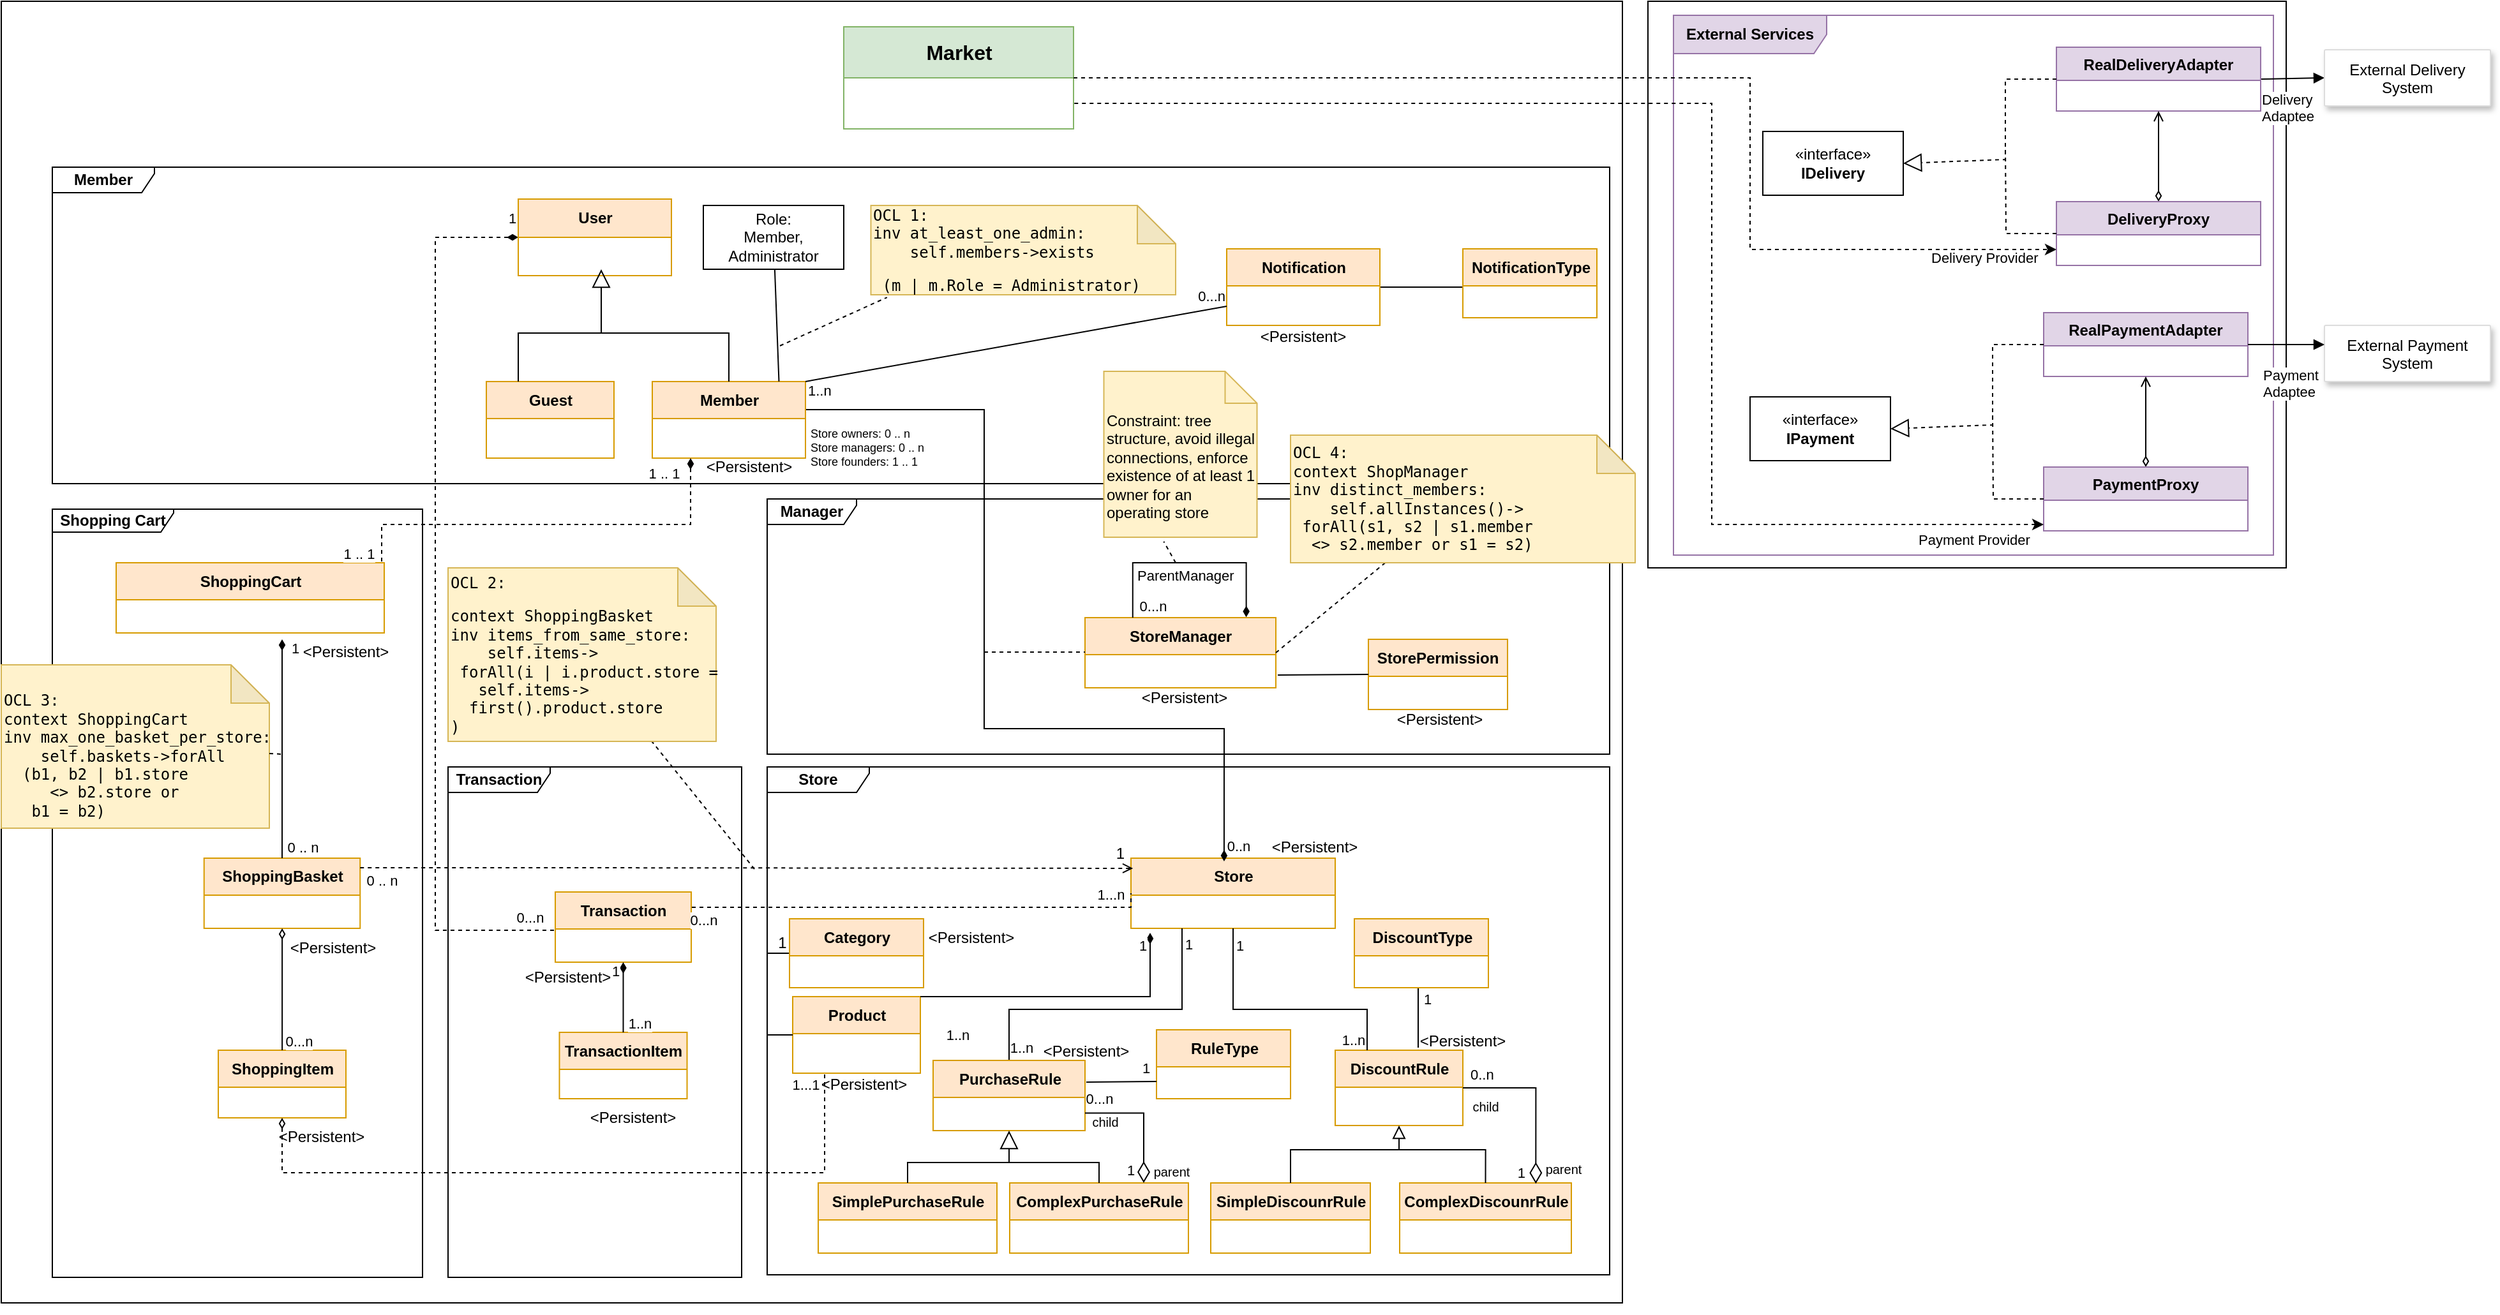 <mxfile version="21.3.4" type="device">
  <diagram id="UdxZ_-akryXsySf2juUY" name="WhiteDiagram">
    <mxGraphModel dx="1345" dy="808" grid="1" gridSize="10" guides="1" tooltips="1" connect="1" arrows="1" fold="1" page="1" pageScale="1" pageWidth="850" pageHeight="1100" math="0" shadow="0">
      <root>
        <mxCell id="0" />
        <mxCell id="1" parent="0" />
        <mxCell id="dIHybOWJR_WHU6xol9Fc-5" value="" style="rounded=0;whiteSpace=wrap;html=1;" parent="1" vertex="1">
          <mxGeometry x="1350" y="50" width="500" height="444" as="geometry" />
        </mxCell>
        <mxCell id="CLvzxZcf5yE5PqEASKck-112" value="" style="rounded=0;whiteSpace=wrap;html=1;" parent="1" vertex="1">
          <mxGeometry x="60" y="50" width="1270" height="1020" as="geometry" />
        </mxCell>
        <mxCell id="CLvzxZcf5yE5PqEASKck-2" value="&lt;b&gt;Store&lt;/b&gt;" style="shape=umlFrame;whiteSpace=wrap;html=1;pointerEvents=0;width=80;height=20;" parent="1" vertex="1">
          <mxGeometry x="660" y="650" width="660" height="398" as="geometry" />
        </mxCell>
        <mxCell id="CLvzxZcf5yE5PqEASKck-4" value="&lt;b&gt;Transaction&lt;/b&gt;" style="shape=umlFrame;whiteSpace=wrap;html=1;pointerEvents=0;width=80;height=20;" parent="1" vertex="1">
          <mxGeometry x="410" y="650" width="230" height="400" as="geometry" />
        </mxCell>
        <mxCell id="CLvzxZcf5yE5PqEASKck-3" value="&lt;b&gt;Shopping Cart&lt;/b&gt;" style="shape=umlFrame;whiteSpace=wrap;html=1;pointerEvents=0;width=95;height=18;" parent="1" vertex="1">
          <mxGeometry x="100" y="448" width="290" height="602" as="geometry" />
        </mxCell>
        <mxCell id="CLvzxZcf5yE5PqEASKck-5" value="Transaction" style="swimlane;fontStyle=1;align=center;verticalAlign=middle;childLayout=stackLayout;horizontal=1;startSize=29;horizontalStack=0;resizeParent=1;resizeParentMax=0;resizeLast=0;collapsible=0;marginBottom=0;html=1;fillColor=#ffe6cc;strokeColor=#d79b00;" parent="1" vertex="1">
          <mxGeometry x="494" y="748" width="106.5" height="55" as="geometry" />
        </mxCell>
        <mxCell id="CLvzxZcf5yE5PqEASKck-6" value="Store" style="swimlane;fontStyle=1;align=center;verticalAlign=middle;childLayout=stackLayout;horizontal=1;startSize=29;horizontalStack=0;resizeParent=1;resizeParentMax=0;resizeLast=0;collapsible=0;marginBottom=0;html=1;fillColor=#ffe6cc;strokeColor=#d79b00;" parent="1" vertex="1">
          <mxGeometry x="945" y="721.5" width="160" height="55" as="geometry" />
        </mxCell>
        <mxCell id="CLvzxZcf5yE5PqEASKck-7" style="edgeStyle=orthogonalEdgeStyle;rounded=0;orthogonalLoop=1;jettySize=auto;html=1;endArrow=none;endFill=0;startArrow=diamondThin;startFill=1;exitX=0.456;exitY=0.045;exitDx=0;exitDy=0;exitPerimeter=0;entryX=1;entryY=0.75;entryDx=0;entryDy=0;" parent="1" source="CLvzxZcf5yE5PqEASKck-6" target="CLvzxZcf5yE5PqEASKck-69" edge="1">
          <mxGeometry relative="1" as="geometry">
            <Array as="points">
              <mxPoint x="1018" y="620" />
              <mxPoint x="830" y="620" />
              <mxPoint x="830" y="370" />
              <mxPoint x="690" y="370" />
            </Array>
            <mxPoint x="810" y="380" as="targetPoint" />
          </mxGeometry>
        </mxCell>
        <mxCell id="CLvzxZcf5yE5PqEASKck-8" value="0..n" style="edgeLabel;html=1;align=center;verticalAlign=middle;resizable=0;points=[];" parent="CLvzxZcf5yE5PqEASKck-7" connectable="0" vertex="1">
          <mxGeometry x="-0.699" relative="1" as="geometry">
            <mxPoint x="13" y="92" as="offset" />
          </mxGeometry>
        </mxCell>
        <mxCell id="CLvzxZcf5yE5PqEASKck-9" value="&lt;div style=&quot;&quot;&gt;Store owners: 0 .. n&lt;/div&gt;Store managers: 0 .. n&lt;br&gt;Store founders: 1 .. 1" style="edgeLabel;html=1;align=left;verticalAlign=middle;resizable=0;points=[];fontSize=9;" parent="CLvzxZcf5yE5PqEASKck-7" vertex="1" connectable="0">
          <mxGeometry x="0.784" relative="1" as="geometry">
            <mxPoint x="-51" y="30" as="offset" />
          </mxGeometry>
        </mxCell>
        <mxCell id="CLvzxZcf5yE5PqEASKck-10" value="Product" style="swimlane;fontStyle=1;align=center;verticalAlign=middle;childLayout=stackLayout;horizontal=1;startSize=29;horizontalStack=0;resizeParent=1;resizeParentMax=0;resizeLast=0;collapsible=0;marginBottom=0;html=1;fillColor=#ffe6cc;strokeColor=#d79b00;" parent="1" vertex="1">
          <mxGeometry x="680" y="830" width="100" height="60" as="geometry" />
        </mxCell>
        <mxCell id="CLvzxZcf5yE5PqEASKck-13" value="DiscountRule" style="swimlane;fontStyle=1;align=center;verticalAlign=middle;childLayout=stackLayout;horizontal=1;startSize=29;horizontalStack=0;resizeParent=1;resizeParentMax=0;resizeLast=0;collapsible=0;marginBottom=0;html=1;fillColor=#ffe6cc;strokeColor=#d79b00;" parent="1" vertex="1">
          <mxGeometry x="1105.0" y="872" width="100" height="59" as="geometry" />
        </mxCell>
        <mxCell id="CLvzxZcf5yE5PqEASKck-14" style="edgeStyle=orthogonalEdgeStyle;rounded=0;orthogonalLoop=1;jettySize=auto;html=1;endArrow=none;endFill=0;startArrow=none;startFill=0;entryX=0.25;entryY=0;entryDx=0;entryDy=0;exitX=0.5;exitY=1;exitDx=0;exitDy=0;" parent="1" source="CLvzxZcf5yE5PqEASKck-6" target="CLvzxZcf5yE5PqEASKck-13" edge="1">
          <mxGeometry relative="1" as="geometry">
            <Array as="points">
              <mxPoint x="1025" y="840" />
              <mxPoint x="1130" y="840" />
            </Array>
            <mxPoint x="1036" y="803" as="sourcePoint" />
            <mxPoint x="1130" y="860" as="targetPoint" />
          </mxGeometry>
        </mxCell>
        <mxCell id="CLvzxZcf5yE5PqEASKck-16" value="&lt;b&gt;Member&lt;/b&gt;" style="shape=umlFrame;whiteSpace=wrap;html=1;pointerEvents=0;width=80;height=20;" parent="1" vertex="1">
          <mxGeometry x="100" y="180" width="1220" height="248" as="geometry" />
        </mxCell>
        <mxCell id="CLvzxZcf5yE5PqEASKck-17" value="" style="edgeStyle=orthogonalEdgeStyle;rounded=0;orthogonalLoop=1;jettySize=auto;html=1;endArrow=none;endFill=0;startArrow=diamondThin;startFill=1;dashed=1;exitX=0;exitY=0.5;exitDx=0;exitDy=0;" parent="1" source="WTCKcHd4t-KQesIwXJe5-13" target="CLvzxZcf5yE5PqEASKck-5" edge="1">
          <mxGeometry relative="1" as="geometry">
            <Array as="points">
              <mxPoint x="400" y="235" />
              <mxPoint x="400" y="778" />
            </Array>
            <mxPoint x="680" y="400" as="sourcePoint" />
            <mxPoint x="210" y="1033" as="targetPoint" />
          </mxGeometry>
        </mxCell>
        <mxCell id="CLvzxZcf5yE5PqEASKck-18" value="0...n" style="edgeLabel;html=1;align=center;verticalAlign=middle;resizable=0;points=[];" parent="CLvzxZcf5yE5PqEASKck-17" connectable="0" vertex="1">
          <mxGeometry x="0.926" relative="1" as="geometry">
            <mxPoint x="6" y="-10" as="offset" />
          </mxGeometry>
        </mxCell>
        <mxCell id="WTCKcHd4t-KQesIwXJe5-39" value="0...n" style="edgeLabel;html=1;align=center;verticalAlign=middle;resizable=0;points=[];" parent="CLvzxZcf5yE5PqEASKck-17" connectable="0" vertex="1">
          <mxGeometry x="0.926" relative="1" as="geometry">
            <mxPoint x="142" y="-8" as="offset" />
          </mxGeometry>
        </mxCell>
        <mxCell id="WTCKcHd4t-KQesIwXJe5-40" value="1..n" style="edgeLabel;html=1;align=center;verticalAlign=middle;resizable=0;points=[];" parent="CLvzxZcf5yE5PqEASKck-17" connectable="0" vertex="1">
          <mxGeometry x="0.926" relative="1" as="geometry">
            <mxPoint x="391" y="92" as="offset" />
          </mxGeometry>
        </mxCell>
        <mxCell id="Jd6QyhjHkUZVPCvQihyt-2" value="1...n" style="edgeLabel;html=1;align=center;verticalAlign=middle;resizable=0;points=[];" parent="CLvzxZcf5yE5PqEASKck-17" connectable="0" vertex="1">
          <mxGeometry x="0.926" relative="1" as="geometry">
            <mxPoint x="461" y="-28" as="offset" />
          </mxGeometry>
        </mxCell>
        <mxCell id="Jd6QyhjHkUZVPCvQihyt-9" value="1..n" style="edgeLabel;html=1;align=center;verticalAlign=middle;resizable=0;points=[];" parent="CLvzxZcf5yE5PqEASKck-17" connectable="0" vertex="1">
          <mxGeometry x="0.926" relative="1" as="geometry">
            <mxPoint x="651" y="86" as="offset" />
          </mxGeometry>
        </mxCell>
        <mxCell id="CLvzxZcf5yE5PqEASKck-19" value="ShoppingBasket" style="swimlane;fontStyle=1;align=center;verticalAlign=middle;childLayout=stackLayout;horizontal=1;startSize=29;horizontalStack=0;resizeParent=1;resizeParentMax=0;resizeLast=0;collapsible=0;marginBottom=0;html=1;fillColor=#ffe6cc;strokeColor=#d79b00;" parent="1" vertex="1">
          <mxGeometry x="218.87" y="721.5" width="122.25" height="55" as="geometry" />
        </mxCell>
        <mxCell id="CLvzxZcf5yE5PqEASKck-20" style="edgeStyle=orthogonalEdgeStyle;rounded=0;orthogonalLoop=1;jettySize=auto;html=1;startArrow=diamondThin;startFill=1;endArrow=none;endFill=0;entryX=0.5;entryY=0;entryDx=0;entryDy=0;" parent="1" target="CLvzxZcf5yE5PqEASKck-19" edge="1">
          <mxGeometry relative="1" as="geometry">
            <Array as="points">
              <mxPoint x="280" y="696" />
            </Array>
            <mxPoint x="280" y="550" as="sourcePoint" />
          </mxGeometry>
        </mxCell>
        <mxCell id="CLvzxZcf5yE5PqEASKck-21" value="0 .. n" style="edgeLabel;html=1;align=center;verticalAlign=middle;resizable=0;points=[];" parent="CLvzxZcf5yE5PqEASKck-20" vertex="1" connectable="0">
          <mxGeometry x="0.933" y="1" relative="1" as="geometry">
            <mxPoint x="15" y="-3" as="offset" />
          </mxGeometry>
        </mxCell>
        <mxCell id="CLvzxZcf5yE5PqEASKck-101" value="1" style="edgeLabel;html=1;align=center;verticalAlign=middle;resizable=0;points=[];" parent="CLvzxZcf5yE5PqEASKck-20" vertex="1" connectable="0">
          <mxGeometry x="-0.814" y="-2" relative="1" as="geometry">
            <mxPoint x="12" y="-9" as="offset" />
          </mxGeometry>
        </mxCell>
        <mxCell id="Jd6QyhjHkUZVPCvQihyt-20" value="1" style="edgeLabel;html=1;align=center;verticalAlign=middle;resizable=0;points=[];" parent="CLvzxZcf5yE5PqEASKck-20" vertex="1" connectable="0">
          <mxGeometry x="-0.814" y="-2" relative="1" as="geometry">
            <mxPoint x="182" y="-346" as="offset" />
          </mxGeometry>
        </mxCell>
        <mxCell id="CLvzxZcf5yE5PqEASKck-22" value="ShoppingItem" style="swimlane;fontStyle=1;align=center;verticalAlign=middle;childLayout=stackLayout;horizontal=1;startSize=29;horizontalStack=0;resizeParent=1;resizeParentMax=0;resizeLast=0;collapsible=0;marginBottom=0;html=1;fillColor=#ffe6cc;strokeColor=#d79b00;" parent="1" vertex="1">
          <mxGeometry x="230" y="872" width="100" height="53" as="geometry" />
        </mxCell>
        <mxCell id="CLvzxZcf5yE5PqEASKck-23" style="edgeStyle=orthogonalEdgeStyle;rounded=0;orthogonalLoop=1;jettySize=auto;html=1;endArrow=none;endFill=0;startArrow=diamondThin;startFill=0;dashed=1;exitX=0.5;exitY=1;exitDx=0;exitDy=0;entryX=0.25;entryY=1;entryDx=0;entryDy=0;" parent="1" source="CLvzxZcf5yE5PqEASKck-22" target="CLvzxZcf5yE5PqEASKck-10" edge="1">
          <mxGeometry relative="1" as="geometry">
            <mxPoint x="280" y="898" as="sourcePoint" />
            <Array as="points">
              <mxPoint x="280" y="968" />
              <mxPoint x="705" y="968" />
            </Array>
          </mxGeometry>
        </mxCell>
        <mxCell id="CLvzxZcf5yE5PqEASKck-24" value="1...1" style="edgeLabel;html=1;align=center;verticalAlign=middle;resizable=0;points=[];" parent="CLvzxZcf5yE5PqEASKck-23" vertex="1" connectable="0">
          <mxGeometry x="-0.946" y="-1" relative="1" as="geometry">
            <mxPoint x="411" y="-41" as="offset" />
          </mxGeometry>
        </mxCell>
        <mxCell id="CLvzxZcf5yE5PqEASKck-25" style="edgeStyle=orthogonalEdgeStyle;rounded=0;orthogonalLoop=1;jettySize=auto;html=1;endArrow=none;endFill=0;startArrow=diamondThin;startFill=0;" parent="1" source="CLvzxZcf5yE5PqEASKck-19" target="CLvzxZcf5yE5PqEASKck-22" edge="1">
          <mxGeometry relative="1" as="geometry">
            <Array as="points">
              <mxPoint x="280" y="858" />
              <mxPoint x="280" y="858" />
            </Array>
            <mxPoint x="700.034" y="845" as="targetPoint" />
          </mxGeometry>
        </mxCell>
        <mxCell id="CLvzxZcf5yE5PqEASKck-26" value="0...n" style="edgeLabel;html=1;align=center;verticalAlign=middle;resizable=0;points=[];" parent="CLvzxZcf5yE5PqEASKck-25" connectable="0" vertex="1">
          <mxGeometry x="0.673" y="-1" relative="1" as="geometry">
            <mxPoint x="14" y="8" as="offset" />
          </mxGeometry>
        </mxCell>
        <mxCell id="CLvzxZcf5yE5PqEASKck-27" value="TransactionItem" style="swimlane;fontStyle=1;align=center;verticalAlign=middle;childLayout=stackLayout;horizontal=1;startSize=29;horizontalStack=0;resizeParent=1;resizeParentMax=0;resizeLast=0;collapsible=0;marginBottom=0;html=1;fillColor=#ffe6cc;strokeColor=#d79b00;" parent="1" vertex="1">
          <mxGeometry x="497.25" y="858" width="100" height="52" as="geometry" />
        </mxCell>
        <mxCell id="CLvzxZcf5yE5PqEASKck-28" style="edgeStyle=orthogonalEdgeStyle;rounded=0;orthogonalLoop=1;jettySize=auto;html=1;startArrow=diamondThin;startFill=1;endArrow=none;endFill=0;exitX=0.5;exitY=1;exitDx=0;exitDy=0;" parent="1" source="CLvzxZcf5yE5PqEASKck-5" target="CLvzxZcf5yE5PqEASKck-27" edge="1">
          <mxGeometry relative="1" as="geometry">
            <mxPoint x="690.0" y="803" as="sourcePoint" />
          </mxGeometry>
        </mxCell>
        <mxCell id="CLvzxZcf5yE5PqEASKck-29" value="1..n" style="edgeLabel;html=1;align=center;verticalAlign=middle;resizable=0;points=[];" parent="CLvzxZcf5yE5PqEASKck-28" connectable="0" vertex="1">
          <mxGeometry x="0.684" y="1" relative="1" as="geometry">
            <mxPoint x="11" y="1" as="offset" />
          </mxGeometry>
        </mxCell>
        <mxCell id="dIHybOWJR_WHU6xol9Fc-9" value="1" style="edgeLabel;html=1;align=center;verticalAlign=middle;resizable=0;points=[];" parent="CLvzxZcf5yE5PqEASKck-28" vertex="1" connectable="0">
          <mxGeometry x="-0.83" relative="1" as="geometry">
            <mxPoint x="-7" y="2" as="offset" />
          </mxGeometry>
        </mxCell>
        <mxCell id="CLvzxZcf5yE5PqEASKck-30" value="&lt;b&gt;External Services&lt;/b&gt;" style="shape=umlFrame;whiteSpace=wrap;html=1;width=120;height=30;fillColor=#E1D5E7;strokeColor=#9673a6;fillStyle=solid;labelBackgroundColor=none;" parent="1" vertex="1">
          <mxGeometry x="1370" y="61" width="470" height="423" as="geometry" />
        </mxCell>
        <mxCell id="CLvzxZcf5yE5PqEASKck-46" style="rounded=0;orthogonalLoop=1;jettySize=auto;html=1;endArrow=none;endFill=0;" parent="1" edge="1">
          <mxGeometry relative="1" as="geometry">
            <mxPoint x="1170" y="823" as="sourcePoint" />
            <mxPoint x="1170" y="870" as="targetPoint" />
          </mxGeometry>
        </mxCell>
        <mxCell id="CLvzxZcf5yE5PqEASKck-47" value="1" style="edgeLabel;html=1;align=center;verticalAlign=middle;resizable=0;points=[];" parent="CLvzxZcf5yE5PqEASKck-46" vertex="1" connectable="0">
          <mxGeometry x="-0.81" relative="1" as="geometry">
            <mxPoint x="7" y="4" as="offset" />
          </mxGeometry>
        </mxCell>
        <mxCell id="CLvzxZcf5yE5PqEASKck-103" value="1" style="edgeLabel;html=1;align=center;verticalAlign=middle;resizable=0;points=[];" parent="CLvzxZcf5yE5PqEASKck-46" vertex="1" connectable="0">
          <mxGeometry x="0.73" y="1" relative="1" as="geometry">
            <mxPoint x="-141" y="-74" as="offset" />
          </mxGeometry>
        </mxCell>
        <mxCell id="CLvzxZcf5yE5PqEASKck-48" style="edgeStyle=orthogonalEdgeStyle;rounded=0;orthogonalLoop=1;jettySize=auto;html=1;endArrow=none;endFill=0;entryX=0.25;entryY=1;entryDx=0;entryDy=0;" parent="1" source="CLvzxZcf5yE5PqEASKck-79" target="CLvzxZcf5yE5PqEASKck-6" edge="1">
          <mxGeometry relative="1" as="geometry">
            <Array as="points">
              <mxPoint x="850" y="840" />
              <mxPoint x="985" y="840" />
            </Array>
            <mxPoint x="1090" y="773" as="targetPoint" />
          </mxGeometry>
        </mxCell>
        <mxCell id="CLvzxZcf5yE5PqEASKck-49" value="1.. n" style="edgeLabel;html=1;align=center;verticalAlign=middle;resizable=0;points=[];" parent="CLvzxZcf5yE5PqEASKck-48" vertex="1" connectable="0">
          <mxGeometry x="-0.639" y="-1" relative="1" as="geometry">
            <mxPoint x="-19" y="51" as="offset" />
          </mxGeometry>
        </mxCell>
        <mxCell id="CLvzxZcf5yE5PqEASKck-102" value="1" style="edgeLabel;html=1;align=center;verticalAlign=middle;resizable=0;points=[];" parent="CLvzxZcf5yE5PqEASKck-48" vertex="1" connectable="0">
          <mxGeometry x="0.829" y="1" relative="1" as="geometry">
            <mxPoint x="6" y="-8" as="offset" />
          </mxGeometry>
        </mxCell>
        <mxCell id="CLvzxZcf5yE5PqEASKck-51" value="&lt;br&gt;&lt;pre&gt;&lt;code class=&quot;!whitespace-pre hljs language-rust&quot;&gt;OCL 3:&lt;br&gt;context ShoppingCart&lt;br&gt;inv max_one_basket_per_store:&lt;br&gt;    &lt;span class=&quot;hljs-keyword&quot;&gt;self&lt;/span&gt;.baskets&lt;span class=&quot;hljs-punctuation&quot;&gt;-&amp;gt;&lt;/span&gt;&lt;span class=&quot;hljs-title function_ invoke__&quot;&gt;forAll&lt;br&gt;&lt;/span&gt;&lt;span style=&quot;white-space: pre;&quot;&gt; &lt;span style=&quot;white-space: pre;&quot;&gt; &lt;/span&gt;&lt;/span&gt;(b1, b2 | b1.store &lt;br/&gt;&lt;span style=&quot;white-space: pre;&quot;&gt; &lt;/span&gt;    &amp;lt;&amp;gt; b2.store or&lt;br&gt; &lt;span style=&quot;white-space: pre;&quot;&gt; &lt;/span&gt;&lt;span style=&quot;white-space: pre;&quot;&gt; &lt;/span&gt;b1 = b2)&lt;/code&gt;&lt;/pre&gt;" style="shape=note;whiteSpace=wrap;html=1;backgroundOutline=1;darkOpacity=0.05;align=left;fillColor=#fff2cc;strokeColor=#d6b656;" parent="1" vertex="1">
          <mxGeometry x="60" y="570" width="210" height="128" as="geometry" />
        </mxCell>
        <mxCell id="CLvzxZcf5yE5PqEASKck-52" value="StorePermission" style="swimlane;fontStyle=1;align=center;verticalAlign=middle;childLayout=stackLayout;horizontal=1;startSize=29;horizontalStack=0;resizeParent=1;resizeParentMax=0;resizeLast=0;collapsible=0;marginBottom=0;html=1;whiteSpace=wrap;fillColor=#ffe6cc;strokeColor=#d79b00;" parent="1" vertex="1">
          <mxGeometry x="1131" y="550" width="109" height="55" as="geometry" />
        </mxCell>
        <mxCell id="CLvzxZcf5yE5PqEASKck-53" value="&lt;b&gt;Manager&lt;/b&gt;" style="shape=umlFrame;whiteSpace=wrap;html=1;pointerEvents=0;width=70;height=20;" parent="1" vertex="1">
          <mxGeometry x="660" y="440" width="660" height="200" as="geometry" />
        </mxCell>
        <mxCell id="CLvzxZcf5yE5PqEASKck-54" value="StoreManager" style="swimlane;fontStyle=1;align=center;verticalAlign=middle;childLayout=stackLayout;horizontal=1;startSize=29;horizontalStack=0;resizeParent=1;resizeParentMax=0;resizeLast=0;collapsible=0;marginBottom=0;html=1;whiteSpace=wrap;fillColor=#ffe6cc;strokeColor=#d79b00;" parent="1" vertex="1">
          <mxGeometry x="909" y="533" width="149.5" height="55" as="geometry" />
        </mxCell>
        <mxCell id="CLvzxZcf5yE5PqEASKck-55" style="edgeStyle=orthogonalEdgeStyle;rounded=0;orthogonalLoop=1;jettySize=auto;html=1;endArrow=diamondThin;endFill=1;exitX=0.25;exitY=0;exitDx=0;exitDy=0;entryX=0.845;entryY=-0.006;entryDx=0;entryDy=0;entryPerimeter=0;" parent="1" source="CLvzxZcf5yE5PqEASKck-54" target="CLvzxZcf5yE5PqEASKck-54" edge="1">
          <mxGeometry relative="1" as="geometry">
            <Array as="points">
              <mxPoint x="946" y="490" />
              <mxPoint x="1035" y="490" />
            </Array>
            <mxPoint x="1030" y="540" as="targetPoint" />
          </mxGeometry>
        </mxCell>
        <mxCell id="CLvzxZcf5yE5PqEASKck-56" value="0...n" style="edgeLabel;html=1;align=center;verticalAlign=middle;resizable=0;points=[];" parent="CLvzxZcf5yE5PqEASKck-55" vertex="1" connectable="0">
          <mxGeometry x="-0.039" y="-2" relative="1" as="geometry">
            <mxPoint x="-26" y="32" as="offset" />
          </mxGeometry>
        </mxCell>
        <mxCell id="CLvzxZcf5yE5PqEASKck-57" value="ParentManager" style="edgeLabel;html=1;align=left;verticalAlign=middle;resizable=0;points=[];" parent="CLvzxZcf5yE5PqEASKck-55" vertex="1" connectable="0">
          <mxGeometry x="-0.723" relative="1" as="geometry">
            <mxPoint x="2" y="-9" as="offset" />
          </mxGeometry>
        </mxCell>
        <mxCell id="WTCKcHd4t-KQesIwXJe5-6" value="Delivery Provider" style="edgeLabel;html=1;align=left;verticalAlign=middle;resizable=0;points=[];" parent="CLvzxZcf5yE5PqEASKck-55" vertex="1" connectable="0">
          <mxGeometry x="-0.723" relative="1" as="geometry">
            <mxPoint x="624" y="-258" as="offset" />
          </mxGeometry>
        </mxCell>
        <mxCell id="CLvzxZcf5yE5PqEASKck-62" value="Constraint: tree structure, avoid illegal connections, enforce existence of at least 1 owner for an operating store" style="shape=note2;boundedLbl=1;whiteSpace=wrap;html=1;size=25;verticalAlign=top;align=left;fillColor=#fff2cc;strokeColor=#d6b656;" parent="1" vertex="1">
          <mxGeometry x="923.75" y="340" width="120" height="130" as="geometry" />
        </mxCell>
        <mxCell id="CLvzxZcf5yE5PqEASKck-63" style="edgeStyle=orthogonalEdgeStyle;rounded=0;orthogonalLoop=1;jettySize=auto;html=1;endArrow=none;endFill=0;dashed=1;" parent="1" target="CLvzxZcf5yE5PqEASKck-54" edge="1">
          <mxGeometry relative="1" as="geometry">
            <mxPoint x="1065" y="568" as="targetPoint" />
            <Array as="points">
              <mxPoint x="880" y="560" />
              <mxPoint x="880" y="560" />
            </Array>
            <mxPoint x="830" y="560" as="sourcePoint" />
          </mxGeometry>
        </mxCell>
        <mxCell id="CLvzxZcf5yE5PqEASKck-69" value="Member" style="swimlane;fontStyle=1;align=center;verticalAlign=middle;childLayout=stackLayout;horizontal=1;startSize=29;horizontalStack=0;resizeParent=1;resizeParentMax=0;resizeLast=0;collapsible=0;marginBottom=0;html=1;fillColor=#ffe6cc;strokeColor=#d79b00;" parent="1" vertex="1">
          <mxGeometry x="570" y="348" width="120" height="60" as="geometry" />
        </mxCell>
        <mxCell id="CLvzxZcf5yE5PqEASKck-73" style="rounded=0;orthogonalLoop=1;jettySize=auto;html=1;endArrow=none;endFill=0;entryX=0.827;entryY=-0.001;entryDx=0;entryDy=0;entryPerimeter=0;" parent="1" source="CLvzxZcf5yE5PqEASKck-74" target="CLvzxZcf5yE5PqEASKck-69" edge="1">
          <mxGeometry relative="1" as="geometry">
            <mxPoint x="670" y="340" as="targetPoint" />
          </mxGeometry>
        </mxCell>
        <mxCell id="CLvzxZcf5yE5PqEASKck-74" value="Role: &lt;br&gt;Member, Administrator" style="html=1;whiteSpace=wrap;" parent="1" vertex="1">
          <mxGeometry x="610" y="210" width="110" height="50" as="geometry" />
        </mxCell>
        <mxCell id="CLvzxZcf5yE5PqEASKck-75" value="&lt;pre&gt;&lt;code class=&quot;!whitespace-pre hljs language-rust&quot;&gt;OCL 1:&lt;br&gt;inv at_least_one_admin:&lt;br&gt;    self.members&lt;span class=&quot;hljs-punctuation&quot;&gt;-&amp;gt;&lt;/span&gt;&lt;span class=&quot;hljs-title function_ invoke__&quot;&gt;exists&lt;/span&gt;&lt;/code&gt;&lt;/pre&gt;&lt;pre&gt;&lt;code class=&quot;!whitespace-pre hljs language-rust&quot;&gt;&lt;span style=&quot;white-space: pre;&quot;&gt; &lt;/span&gt;(m | m.Role = Administrator)&lt;/code&gt;&lt;/pre&gt;" style="shape=note;whiteSpace=wrap;html=1;backgroundOutline=1;darkOpacity=0.05;align=left;fillColor=#fff2cc;strokeColor=#d6b656;" parent="1" vertex="1">
          <mxGeometry x="741.25" y="210" width="238.75" height="70" as="geometry" />
        </mxCell>
        <mxCell id="CLvzxZcf5yE5PqEASKck-76" value="ShoppingCart" style="swimlane;fontStyle=1;align=center;verticalAlign=middle;childLayout=stackLayout;horizontal=1;startSize=29;horizontalStack=0;resizeParent=1;resizeParentMax=0;resizeLast=0;collapsible=0;marginBottom=0;html=1;fillColor=#ffe6cc;strokeColor=#d79b00;" parent="1" vertex="1">
          <mxGeometry x="150" y="490" width="210" height="55" as="geometry" />
        </mxCell>
        <mxCell id="CLvzxZcf5yE5PqEASKck-77" style="edgeStyle=orthogonalEdgeStyle;rounded=0;orthogonalLoop=1;jettySize=auto;html=1;endArrow=none;endFill=0;startArrow=diamondThin;startFill=1;dashed=1;exitX=0.25;exitY=1;exitDx=0;exitDy=0;" parent="1" source="CLvzxZcf5yE5PqEASKck-69" target="CLvzxZcf5yE5PqEASKck-76" edge="1">
          <mxGeometry relative="1" as="geometry">
            <Array as="points">
              <mxPoint x="600" y="460" />
              <mxPoint x="358" y="460" />
            </Array>
            <mxPoint x="275" y="528" as="targetPoint" />
          </mxGeometry>
        </mxCell>
        <mxCell id="CLvzxZcf5yE5PqEASKck-78" value="1 .. 1" style="edgeLabel;html=1;align=center;verticalAlign=middle;resizable=0;points=[];" parent="CLvzxZcf5yE5PqEASKck-77" vertex="1" connectable="0">
          <mxGeometry x="0.953" y="1" relative="1" as="geometry">
            <mxPoint x="-19" as="offset" />
          </mxGeometry>
        </mxCell>
        <mxCell id="dIHybOWJR_WHU6xol9Fc-22" value="1 .. 1" style="edgeLabel;html=1;align=center;verticalAlign=middle;resizable=0;points=[];" parent="CLvzxZcf5yE5PqEASKck-77" vertex="1" connectable="0">
          <mxGeometry x="-0.885" relative="1" as="geometry">
            <mxPoint x="-21" y="-7" as="offset" />
          </mxGeometry>
        </mxCell>
        <mxCell id="CLvzxZcf5yE5PqEASKck-79" value="PurchaseRule" style="swimlane;fontStyle=1;align=center;verticalAlign=middle;childLayout=stackLayout;horizontal=1;startSize=29;horizontalStack=0;resizeParent=1;resizeParentMax=0;resizeLast=0;collapsible=0;marginBottom=0;html=1;fillColor=#ffe6cc;strokeColor=#d79b00;" parent="1" vertex="1">
          <mxGeometry x="790" y="880" width="119" height="55" as="geometry" />
        </mxCell>
        <mxCell id="CLvzxZcf5yE5PqEASKck-80" value="DiscountType" style="swimlane;fontStyle=1;align=center;verticalAlign=middle;childLayout=stackLayout;horizontal=1;startSize=29;horizontalStack=0;resizeParent=1;resizeParentMax=0;resizeLast=0;collapsible=0;marginBottom=0;html=1;fillColor=#ffe6cc;strokeColor=#d79b00;" parent="1" vertex="1">
          <mxGeometry x="1120" y="769" width="105" height="54" as="geometry" />
        </mxCell>
        <mxCell id="CLvzxZcf5yE5PqEASKck-108" value="Market" style="swimlane;fontStyle=1;align=center;verticalAlign=middle;childLayout=stackLayout;horizontal=1;startSize=40;horizontalStack=0;resizeParent=1;resizeParentMax=0;resizeLast=0;collapsible=0;marginBottom=0;html=1;fillColor=#d5e8d4;strokeColor=#82b366;fontSize=16;" parent="1" vertex="1">
          <mxGeometry x="720" y="70" width="180" height="80" as="geometry" />
        </mxCell>
        <mxCell id="Ha9zelG3oU2tV3AhwNEj-2" value="" style="endArrow=open;html=1;rounded=0;dashed=1;entryX=0.01;entryY=0.145;entryDx=0;entryDy=0;edgeStyle=orthogonalEdgeStyle;endFill=0;entryPerimeter=0;" parent="1" source="CLvzxZcf5yE5PqEASKck-19" target="CLvzxZcf5yE5PqEASKck-6" edge="1">
          <mxGeometry relative="1" as="geometry">
            <mxPoint x="350" y="729" as="sourcePoint" />
            <mxPoint x="700" y="730" as="targetPoint" />
            <Array as="points">
              <mxPoint x="500" y="729" />
              <mxPoint x="500" y="729" />
            </Array>
          </mxGeometry>
        </mxCell>
        <mxCell id="Ha9zelG3oU2tV3AhwNEj-3" value="1" style="resizable=0;html=1;whiteSpace=wrap;align=right;verticalAlign=bottom;" parent="Ha9zelG3oU2tV3AhwNEj-2" connectable="0" vertex="1">
          <mxGeometry x="1" relative="1" as="geometry">
            <mxPoint x="-5" y="-3" as="offset" />
          </mxGeometry>
        </mxCell>
        <mxCell id="Ha9zelG3oU2tV3AhwNEj-4" value="" style="resizable=0;html=1;whiteSpace=wrap;align=right;verticalAlign=bottom;" parent="1" connectable="0" vertex="1">
          <mxGeometry x="1070" y="727.8" as="geometry">
            <mxPoint x="-682" y="-64" as="offset" />
          </mxGeometry>
        </mxCell>
        <mxCell id="ggJYoar1Brt_5jLOgCQw-3" value="Delivery&lt;br&gt;Adaptee" style="endArrow=block;endFill=1;html=1;align=left;verticalAlign=top;rounded=0;exitX=1;exitY=0.5;exitDx=0;exitDy=0;entryX=0;entryY=0.5;entryDx=0;entryDy=0;" parent="1" target="ggJYoar1Brt_5jLOgCQw-1" edge="1">
          <mxGeometry x="-1" y="-3" relative="1" as="geometry">
            <mxPoint x="1829" y="111" as="sourcePoint" />
            <mxPoint x="1890" y="111" as="targetPoint" />
            <mxPoint as="offset" />
          </mxGeometry>
        </mxCell>
        <mxCell id="ggJYoar1Brt_5jLOgCQw-13" value="" style="group" parent="1" vertex="1" connectable="0">
          <mxGeometry x="1440" y="86" width="390" height="171" as="geometry" />
        </mxCell>
        <mxCell id="CLvzxZcf5yE5PqEASKck-45" value="RealDeliveryAdapter" style="swimlane;fontStyle=1;align=center;verticalAlign=top;childLayout=stackLayout;horizontal=1;startSize=26;horizontalStack=0;resizeParent=1;resizeParentMax=0;resizeLast=0;collapsible=1;marginBottom=0;fillColor=#e1d5e7;strokeColor=#9673a6;" parent="ggJYoar1Brt_5jLOgCQw-13" vertex="1">
          <mxGeometry x="230" width="160" height="50" as="geometry" />
        </mxCell>
        <mxCell id="CLvzxZcf5yE5PqEASKck-85" value="«interface»&lt;br&gt;&lt;b&gt;IDelivery&lt;/b&gt;" style="html=1;whiteSpace=wrap;" parent="ggJYoar1Brt_5jLOgCQw-13" vertex="1">
          <mxGeometry y="66" width="110" height="50" as="geometry" />
        </mxCell>
        <mxCell id="CLvzxZcf5yE5PqEASKck-100" style="rounded=0;orthogonalLoop=1;jettySize=auto;html=1;endArrow=open;endFill=0;startArrow=diamondThin;startFill=0;entryX=0.5;entryY=1;entryDx=0;entryDy=0;exitX=0.5;exitY=0;exitDx=0;exitDy=0;" parent="ggJYoar1Brt_5jLOgCQw-13" source="CLvzxZcf5yE5PqEASKck-92" target="CLvzxZcf5yE5PqEASKck-45" edge="1">
          <mxGeometry relative="1" as="geometry">
            <mxPoint x="310" y="58" as="targetPoint" />
          </mxGeometry>
        </mxCell>
        <mxCell id="CLvzxZcf5yE5PqEASKck-92" value="DeliveryProxy" style="swimlane;fontStyle=1;align=center;verticalAlign=top;childLayout=stackLayout;horizontal=1;startSize=26;horizontalStack=0;resizeParent=1;resizeParentMax=0;resizeLast=0;collapsible=1;marginBottom=0;fillColor=#e1d5e7;strokeColor=#9673a6;" parent="ggJYoar1Brt_5jLOgCQw-13" vertex="1">
          <mxGeometry x="230" y="121" width="160" height="50" as="geometry" />
        </mxCell>
        <mxCell id="ggJYoar1Brt_5jLOgCQw-6" value="" style="endArrow=block;dashed=1;endFill=0;endSize=12;html=1;rounded=0;entryX=1;entryY=0.5;entryDx=0;entryDy=0;exitX=0;exitY=0.5;exitDx=0;exitDy=0;" parent="ggJYoar1Brt_5jLOgCQw-13" source="CLvzxZcf5yE5PqEASKck-45" target="CLvzxZcf5yE5PqEASKck-85" edge="1">
          <mxGeometry width="160" relative="1" as="geometry">
            <mxPoint x="300" y="38" as="sourcePoint" />
            <mxPoint x="460" y="38" as="targetPoint" />
            <Array as="points">
              <mxPoint x="190" y="25" />
              <mxPoint x="190" y="68" />
              <mxPoint x="190" y="88" />
            </Array>
          </mxGeometry>
        </mxCell>
        <mxCell id="ggJYoar1Brt_5jLOgCQw-7" value="" style="endArrow=none;dashed=1;endFill=0;endSize=12;html=1;rounded=0;edgeStyle=orthogonalEdgeStyle;exitX=0;exitY=0.5;exitDx=0;exitDy=0;" parent="ggJYoar1Brt_5jLOgCQw-13" source="CLvzxZcf5yE5PqEASKck-92" edge="1">
          <mxGeometry width="160" relative="1" as="geometry">
            <mxPoint x="230" y="108" as="sourcePoint" />
            <mxPoint x="190" y="78" as="targetPoint" />
          </mxGeometry>
        </mxCell>
        <mxCell id="ggJYoar1Brt_5jLOgCQw-14" value="" style="group" parent="1" vertex="1" connectable="0">
          <mxGeometry x="1430" y="294" width="390" height="171" as="geometry" />
        </mxCell>
        <mxCell id="ggJYoar1Brt_5jLOgCQw-15" value="RealPaymentAdapter" style="swimlane;fontStyle=1;align=center;verticalAlign=top;childLayout=stackLayout;horizontal=1;startSize=26;horizontalStack=0;resizeParent=1;resizeParentMax=0;resizeLast=0;collapsible=1;marginBottom=0;fillColor=#e1d5e7;strokeColor=#9673a6;" parent="ggJYoar1Brt_5jLOgCQw-14" vertex="1">
          <mxGeometry x="230" width="160" height="50" as="geometry" />
        </mxCell>
        <mxCell id="ggJYoar1Brt_5jLOgCQw-16" value="«interface»&lt;br&gt;&lt;b&gt;IPayment&lt;/b&gt;" style="html=1;whiteSpace=wrap;" parent="ggJYoar1Brt_5jLOgCQw-14" vertex="1">
          <mxGeometry y="66" width="110" height="50" as="geometry" />
        </mxCell>
        <mxCell id="ggJYoar1Brt_5jLOgCQw-17" style="rounded=0;orthogonalLoop=1;jettySize=auto;html=1;endArrow=open;endFill=0;startArrow=diamondThin;startFill=0;entryX=0.5;entryY=1;entryDx=0;entryDy=0;exitX=0.5;exitY=0;exitDx=0;exitDy=0;" parent="ggJYoar1Brt_5jLOgCQw-14" source="ggJYoar1Brt_5jLOgCQw-18" target="ggJYoar1Brt_5jLOgCQw-15" edge="1">
          <mxGeometry relative="1" as="geometry">
            <mxPoint x="310" y="58" as="targetPoint" />
          </mxGeometry>
        </mxCell>
        <mxCell id="ggJYoar1Brt_5jLOgCQw-18" value="PaymentProxy" style="swimlane;fontStyle=1;align=center;verticalAlign=top;childLayout=stackLayout;horizontal=1;startSize=26;horizontalStack=0;resizeParent=1;resizeParentMax=0;resizeLast=0;collapsible=1;marginBottom=0;fillColor=#e1d5e7;strokeColor=#9673a6;" parent="ggJYoar1Brt_5jLOgCQw-14" vertex="1">
          <mxGeometry x="230" y="121" width="160" height="50" as="geometry" />
        </mxCell>
        <mxCell id="ggJYoar1Brt_5jLOgCQw-19" value="" style="endArrow=block;dashed=1;endFill=0;endSize=12;html=1;rounded=0;entryX=1;entryY=0.5;entryDx=0;entryDy=0;exitX=0;exitY=0.5;exitDx=0;exitDy=0;" parent="ggJYoar1Brt_5jLOgCQw-14" source="ggJYoar1Brt_5jLOgCQw-15" target="ggJYoar1Brt_5jLOgCQw-16" edge="1">
          <mxGeometry width="160" relative="1" as="geometry">
            <mxPoint x="300" y="38" as="sourcePoint" />
            <mxPoint x="460" y="38" as="targetPoint" />
            <Array as="points">
              <mxPoint x="190" y="25" />
              <mxPoint x="190" y="68" />
              <mxPoint x="190" y="88" />
            </Array>
          </mxGeometry>
        </mxCell>
        <mxCell id="ggJYoar1Brt_5jLOgCQw-20" value="" style="endArrow=none;dashed=1;endFill=0;endSize=12;html=1;rounded=0;edgeStyle=orthogonalEdgeStyle;exitX=0;exitY=0.5;exitDx=0;exitDy=0;" parent="ggJYoar1Brt_5jLOgCQw-14" source="ggJYoar1Brt_5jLOgCQw-18" edge="1">
          <mxGeometry width="160" relative="1" as="geometry">
            <mxPoint x="230" y="108" as="sourcePoint" />
            <mxPoint x="190" y="78" as="targetPoint" />
          </mxGeometry>
        </mxCell>
        <mxCell id="ggJYoar1Brt_5jLOgCQw-1" value="External Delivery&#xa;System" style="strokeColor=#dddddd;shadow=1;strokeWidth=1;rounded=1;absoluteArcSize=1;arcSize=2;" parent="1" vertex="1">
          <mxGeometry x="1880" y="88" width="130" height="44" as="geometry" />
        </mxCell>
        <mxCell id="ggJYoar1Brt_5jLOgCQw-30" value="External Payment&#xa;System" style="strokeColor=#dddddd;shadow=1;strokeWidth=1;rounded=1;absoluteArcSize=1;arcSize=2;" parent="1" vertex="1">
          <mxGeometry x="1880" y="304" width="130" height="44" as="geometry" />
        </mxCell>
        <mxCell id="ggJYoar1Brt_5jLOgCQw-31" value="Payment &lt;br&gt;Adaptee" style="endArrow=block;endFill=1;html=1;align=left;verticalAlign=top;rounded=0;edgeStyle=elbowEdgeStyle;elbow=vertical;entryX=0;entryY=0.5;entryDx=0;entryDy=0;" parent="1" edge="1">
          <mxGeometry x="-0.663" y="-11" relative="1" as="geometry">
            <mxPoint x="1820" y="319" as="sourcePoint" />
            <mxPoint x="1880" y="319" as="targetPoint" />
            <mxPoint as="offset" />
          </mxGeometry>
        </mxCell>
        <mxCell id="pW84G5tZ_yXUKDiwQYsp-1" value="0 .. n" style="edgeLabel;html=1;align=center;verticalAlign=middle;resizable=0;points=[];" parent="1" vertex="1" connectable="0">
          <mxGeometry x="297" y="731.8" as="geometry">
            <mxPoint x="61" y="7" as="offset" />
          </mxGeometry>
        </mxCell>
        <mxCell id="WTCKcHd4t-KQesIwXJe5-2" value="" style="endArrow=classic;html=1;rounded=0;exitX=1;exitY=0.5;exitDx=0;exitDy=0;entryX=0;entryY=0.75;entryDx=0;entryDy=0;dashed=1;edgeStyle=orthogonalEdgeStyle;elbow=vertical;" parent="1" source="CLvzxZcf5yE5PqEASKck-108" target="CLvzxZcf5yE5PqEASKck-92" edge="1">
          <mxGeometry relative="1" as="geometry">
            <mxPoint x="1040" y="560" as="sourcePoint" />
            <mxPoint x="1700" y="810" as="targetPoint" />
            <Array as="points">
              <mxPoint x="1430" y="110" />
              <mxPoint x="1430" y="244" />
            </Array>
          </mxGeometry>
        </mxCell>
        <mxCell id="WTCKcHd4t-KQesIwXJe5-8" value="" style="endArrow=none;html=1;rounded=0;entryX=1;entryY=0.75;entryDx=0;entryDy=0;dashed=1;startArrow=classic;startFill=1;endFill=0;edgeStyle=orthogonalEdgeStyle;" parent="1" target="CLvzxZcf5yE5PqEASKck-108" edge="1">
          <mxGeometry relative="1" as="geometry">
            <mxPoint x="1660" y="460" as="sourcePoint" />
            <mxPoint x="1060" y="390" as="targetPoint" />
            <Array as="points">
              <mxPoint x="1660" y="460" />
              <mxPoint x="1400" y="460" />
              <mxPoint x="1400" y="130" />
            </Array>
          </mxGeometry>
        </mxCell>
        <mxCell id="WTCKcHd4t-KQesIwXJe5-10" value="Payment Provider" style="edgeLabel;resizable=0;html=1;align=left;verticalAlign=bottom;" parent="WTCKcHd4t-KQesIwXJe5-8" connectable="0" vertex="1">
          <mxGeometry x="-1" relative="1" as="geometry">
            <mxPoint x="-100" y="20" as="offset" />
          </mxGeometry>
        </mxCell>
        <mxCell id="WTCKcHd4t-KQesIwXJe5-12" value="Guest" style="swimlane;fontStyle=1;align=center;verticalAlign=middle;childLayout=stackLayout;horizontal=1;startSize=29;horizontalStack=0;resizeParent=1;resizeParentMax=0;resizeLast=0;collapsible=0;marginBottom=0;html=1;fillColor=#ffe6cc;strokeColor=#d79b00;" parent="1" vertex="1">
          <mxGeometry x="440" y="348" width="100" height="60" as="geometry" />
        </mxCell>
        <mxCell id="WTCKcHd4t-KQesIwXJe5-13" value="User" style="swimlane;fontStyle=1;align=center;verticalAlign=middle;childLayout=stackLayout;horizontal=1;startSize=30;horizontalStack=0;resizeParent=1;resizeParentMax=0;resizeLast=0;collapsible=0;marginBottom=0;html=1;fillColor=#ffe6cc;strokeColor=#d79b00;" parent="1" vertex="1">
          <mxGeometry x="465" y="205" width="120" height="60" as="geometry" />
        </mxCell>
        <mxCell id="WTCKcHd4t-KQesIwXJe5-14" value="" style="endArrow=block;endFill=0;endSize=12;html=1;rounded=0;exitX=0.25;exitY=0;exitDx=0;exitDy=0;edgeStyle=orthogonalEdgeStyle;" parent="1" source="WTCKcHd4t-KQesIwXJe5-12" edge="1">
          <mxGeometry width="160" relative="1" as="geometry">
            <mxPoint x="520" y="350" as="sourcePoint" />
            <mxPoint x="530" y="260" as="targetPoint" />
            <Array as="points">
              <mxPoint x="465" y="310" />
              <mxPoint x="530" y="310" />
            </Array>
          </mxGeometry>
        </mxCell>
        <mxCell id="WTCKcHd4t-KQesIwXJe5-16" value="" style="endArrow=none;endFill=0;endSize=12;html=1;rounded=0;edgeStyle=orthogonalEdgeStyle;entryX=0.5;entryY=0;entryDx=0;entryDy=0;" parent="1" target="CLvzxZcf5yE5PqEASKck-69" edge="1">
          <mxGeometry width="160" relative="1" as="geometry">
            <mxPoint x="500" y="310" as="sourcePoint" />
            <mxPoint x="600" y="330" as="targetPoint" />
            <Array as="points">
              <mxPoint x="630" y="310" />
            </Array>
          </mxGeometry>
        </mxCell>
        <mxCell id="WTCKcHd4t-KQesIwXJe5-18" value="" style="endArrow=none;endFill=0;endSize=12;html=1;rounded=0;entryX=0;entryY=0.5;entryDx=0;entryDy=0;" parent="1" target="CLvzxZcf5yE5PqEASKck-52" edge="1">
          <mxGeometry width="160" relative="1" as="geometry">
            <mxPoint x="1060" y="578" as="sourcePoint" />
            <mxPoint x="1250" y="670" as="targetPoint" />
          </mxGeometry>
        </mxCell>
        <mxCell id="WTCKcHd4t-KQesIwXJe5-19" value="ComplexPurchaseRule" style="swimlane;fontStyle=1;align=center;verticalAlign=middle;childLayout=stackLayout;horizontal=1;startSize=29;horizontalStack=0;resizeParent=1;resizeParentMax=0;resizeLast=0;collapsible=0;marginBottom=0;html=1;fillColor=#ffe6cc;strokeColor=#d79b00;" parent="1" vertex="1">
          <mxGeometry x="850" y="976" width="140" height="55" as="geometry" />
        </mxCell>
        <mxCell id="WTCKcHd4t-KQesIwXJe5-20" value="SimplePurchaseRule" style="swimlane;fontStyle=1;align=center;verticalAlign=middle;childLayout=stackLayout;horizontal=1;startSize=29;horizontalStack=0;resizeParent=1;resizeParentMax=0;resizeLast=0;collapsible=0;marginBottom=0;html=1;fillColor=#ffe6cc;strokeColor=#d79b00;" parent="1" vertex="1">
          <mxGeometry x="700" y="976" width="140" height="55" as="geometry" />
        </mxCell>
        <mxCell id="WTCKcHd4t-KQesIwXJe5-21" value="" style="endArrow=block;endFill=0;endSize=12;html=1;rounded=0;exitX=0.5;exitY=0;exitDx=0;exitDy=0;entryX=0.5;entryY=1;entryDx=0;entryDy=0;edgeStyle=orthogonalEdgeStyle;" parent="1" source="WTCKcHd4t-KQesIwXJe5-20" target="CLvzxZcf5yE5PqEASKck-79" edge="1">
          <mxGeometry width="160" relative="1" as="geometry">
            <mxPoint x="910" y="890" as="sourcePoint" />
            <mxPoint x="1070" y="890" as="targetPoint" />
            <Array as="points">
              <mxPoint x="770" y="960" />
              <mxPoint x="850" y="960" />
            </Array>
          </mxGeometry>
        </mxCell>
        <mxCell id="WTCKcHd4t-KQesIwXJe5-22" value="" style="endArrow=none;endFill=0;endSize=12;html=1;rounded=0;entryX=0.5;entryY=0;entryDx=0;entryDy=0;edgeStyle=orthogonalEdgeStyle;" parent="1" target="WTCKcHd4t-KQesIwXJe5-19" edge="1">
          <mxGeometry width="160" relative="1" as="geometry">
            <mxPoint x="850" y="960" as="sourcePoint" />
            <mxPoint x="1070" y="890" as="targetPoint" />
            <Array as="points">
              <mxPoint x="909" y="960" />
              <mxPoint x="920" y="960" />
            </Array>
          </mxGeometry>
        </mxCell>
        <mxCell id="WTCKcHd4t-KQesIwXJe5-24" value="0...n" style="endArrow=none;html=1;endSize=12;startArrow=diamondThin;startSize=14;startFill=0;edgeStyle=orthogonalEdgeStyle;rounded=0;entryX=1;entryY=0.75;entryDx=0;entryDy=0;endFill=0;exitX=0.75;exitY=0;exitDx=0;exitDy=0;" parent="1" source="WTCKcHd4t-KQesIwXJe5-19" target="CLvzxZcf5yE5PqEASKck-79" edge="1">
          <mxGeometry x="0.782" y="-11" relative="1" as="geometry">
            <mxPoint x="1003" y="976" as="sourcePoint" />
            <mxPoint x="922" y="907.5" as="targetPoint" />
            <Array as="points">
              <mxPoint x="955" y="921" />
            </Array>
            <mxPoint as="offset" />
          </mxGeometry>
        </mxCell>
        <mxCell id="WTCKcHd4t-KQesIwXJe5-25" value="1" style="edgeLabel;resizable=0;html=1;align=left;verticalAlign=top;" parent="WTCKcHd4t-KQesIwXJe5-24" connectable="0" vertex="1">
          <mxGeometry x="-1" relative="1" as="geometry">
            <mxPoint x="-15" y="-23" as="offset" />
          </mxGeometry>
        </mxCell>
        <mxCell id="WTCKcHd4t-KQesIwXJe5-27" value="&lt;font style=&quot;font-size: 10px;&quot;&gt;parent&lt;/font&gt;" style="text;strokeColor=none;align=center;fillColor=none;html=1;verticalAlign=middle;whiteSpace=wrap;rounded=0;" parent="1" vertex="1">
          <mxGeometry x="947" y="952" width="60" height="30" as="geometry" />
        </mxCell>
        <mxCell id="WTCKcHd4t-KQesIwXJe5-28" value="&lt;font style=&quot;font-size: 10px;&quot;&gt;child&lt;/font&gt;" style="text;strokeColor=none;align=center;fillColor=none;html=1;verticalAlign=middle;whiteSpace=wrap;rounded=0;" parent="1" vertex="1">
          <mxGeometry x="895" y="913" width="60" height="30" as="geometry" />
        </mxCell>
        <mxCell id="WTCKcHd4t-KQesIwXJe5-29" value="ComplexDiscounrRule" style="swimlane;fontStyle=1;align=center;verticalAlign=middle;childLayout=stackLayout;horizontal=1;startSize=29;horizontalStack=0;resizeParent=1;resizeParentMax=0;resizeLast=0;collapsible=0;marginBottom=0;html=1;fillColor=#ffe6cc;strokeColor=#d79b00;" parent="1" vertex="1">
          <mxGeometry x="1155.5" y="976" width="134.5" height="55" as="geometry" />
        </mxCell>
        <mxCell id="WTCKcHd4t-KQesIwXJe5-30" value="SimpleDiscounrRule" style="swimlane;fontStyle=1;align=center;verticalAlign=middle;childLayout=stackLayout;horizontal=1;startSize=29;horizontalStack=0;resizeParent=1;resizeParentMax=0;resizeLast=0;collapsible=0;marginBottom=0;html=1;fillColor=#ffe6cc;strokeColor=#d79b00;" parent="1" vertex="1">
          <mxGeometry x="1007.5" y="976" width="125" height="55" as="geometry" />
        </mxCell>
        <mxCell id="WTCKcHd4t-KQesIwXJe5-31" value="" style="endArrow=block;startArrow=none;endFill=0;startFill=0;endSize=8;startSize=10;html=1;rounded=0;edgeStyle=orthogonalEdgeStyle;exitX=0.5;exitY=0;exitDx=0;exitDy=0;entryX=0.5;entryY=1;entryDx=0;entryDy=0;" parent="1" source="WTCKcHd4t-KQesIwXJe5-30" target="CLvzxZcf5yE5PqEASKck-13" edge="1">
          <mxGeometry width="160" relative="1" as="geometry">
            <mxPoint x="1130" y="870" as="sourcePoint" />
            <mxPoint x="1180" y="858" as="targetPoint" />
            <Array as="points">
              <mxPoint x="1070" y="950" />
              <mxPoint x="1155" y="950" />
            </Array>
          </mxGeometry>
        </mxCell>
        <mxCell id="WTCKcHd4t-KQesIwXJe5-32" value="" style="endArrow=none;endFill=0;endSize=12;html=1;rounded=0;edgeStyle=orthogonalEdgeStyle;exitX=0.5;exitY=0;exitDx=0;exitDy=0;" parent="1" source="WTCKcHd4t-KQesIwXJe5-29" edge="1">
          <mxGeometry width="160" relative="1" as="geometry">
            <mxPoint x="1270" y="870" as="sourcePoint" />
            <mxPoint x="1140" y="950" as="targetPoint" />
            <Array as="points">
              <mxPoint x="1223" y="950" />
              <mxPoint x="1120" y="950" />
            </Array>
          </mxGeometry>
        </mxCell>
        <mxCell id="WTCKcHd4t-KQesIwXJe5-33" value="" style="endArrow=none;html=1;endSize=12;startArrow=diamondThin;startSize=14;startFill=0;edgeStyle=orthogonalEdgeStyle;rounded=0;exitX=0.793;exitY=0.012;exitDx=0;exitDy=0;exitPerimeter=0;entryX=1;entryY=0.5;entryDx=0;entryDy=0;endFill=0;" parent="1" source="WTCKcHd4t-KQesIwXJe5-29" target="CLvzxZcf5yE5PqEASKck-13" edge="1">
          <mxGeometry x="-1" y="69" relative="1" as="geometry">
            <mxPoint x="1110" y="870" as="sourcePoint" />
            <mxPoint x="1270" y="870" as="targetPoint" />
            <Array as="points">
              <mxPoint x="1262" y="902" />
            </Array>
            <mxPoint x="55" y="67" as="offset" />
          </mxGeometry>
        </mxCell>
        <mxCell id="WTCKcHd4t-KQesIwXJe5-34" value="0..n" style="edgeLabel;resizable=0;html=1;align=left;verticalAlign=top;" parent="WTCKcHd4t-KQesIwXJe5-33" connectable="0" vertex="1">
          <mxGeometry x="-1" relative="1" as="geometry">
            <mxPoint x="-53" y="-99" as="offset" />
          </mxGeometry>
        </mxCell>
        <mxCell id="WTCKcHd4t-KQesIwXJe5-35" value="1" style="edgeLabel;resizable=0;html=1;align=right;verticalAlign=top;" parent="WTCKcHd4t-KQesIwXJe5-33" connectable="0" vertex="1">
          <mxGeometry x="1" relative="1" as="geometry">
            <mxPoint x="50" y="53" as="offset" />
          </mxGeometry>
        </mxCell>
        <mxCell id="WTCKcHd4t-KQesIwXJe5-36" value="&lt;font style=&quot;font-size: 10px;&quot;&gt;parent&lt;/font&gt;" style="text;strokeColor=none;align=center;fillColor=none;html=1;verticalAlign=middle;whiteSpace=wrap;rounded=0;" parent="1" vertex="1">
          <mxGeometry x="1254" y="950" width="60" height="30" as="geometry" />
        </mxCell>
        <mxCell id="WTCKcHd4t-KQesIwXJe5-38" value="" style="html=1;verticalAlign=bottom;endArrow=none;dashed=1;endSize=8;edgeStyle=elbowEdgeStyle;elbow=vertical;curved=0;rounded=0;startArrow=none;startFill=0;endFill=0;entryX=0;entryY=0.5;entryDx=0;entryDy=0;" parent="1" target="CLvzxZcf5yE5PqEASKck-6" edge="1">
          <mxGeometry relative="1" as="geometry">
            <mxPoint x="601" y="760" as="sourcePoint" />
            <mxPoint x="960" y="776" as="targetPoint" />
            <Array as="points">
              <mxPoint x="640" y="760" />
              <mxPoint x="760" y="750" />
              <mxPoint x="870" y="820" />
              <mxPoint x="750" y="830" />
              <mxPoint x="790" y="820" />
              <mxPoint x="890" y="820" />
              <mxPoint x="680" y="790" />
              <mxPoint x="680" y="800" />
            </Array>
          </mxGeometry>
        </mxCell>
        <mxCell id="WTCKcHd4t-KQesIwXJe5-44" value="" style="endArrow=none;endFill=0;endSize=12;html=1;rounded=0;entryX=0.053;entryY=1.029;entryDx=0;entryDy=0;entryPerimeter=0;dashed=1;" parent="1" target="CLvzxZcf5yE5PqEASKck-75" edge="1">
          <mxGeometry width="160" relative="1" as="geometry">
            <mxPoint x="670" y="320" as="sourcePoint" />
            <mxPoint x="850" y="230" as="targetPoint" />
            <Array as="points" />
          </mxGeometry>
        </mxCell>
        <mxCell id="WTCKcHd4t-KQesIwXJe5-45" value="" style="endArrow=none;endFill=0;endSize=12;html=1;rounded=0;exitX=1;exitY=0.5;exitDx=0;exitDy=0;dashed=1;" parent="1" source="CLvzxZcf5yE5PqEASKck-54" target="CLvzxZcf5yE5PqEASKck-107" edge="1">
          <mxGeometry width="160" relative="1" as="geometry">
            <mxPoint x="1140" y="520" as="sourcePoint" />
            <mxPoint x="1300" y="520" as="targetPoint" />
          </mxGeometry>
        </mxCell>
        <mxCell id="CLvzxZcf5yE5PqEASKck-107" value="&lt;pre&gt;&lt;code class=&quot;!whitespace-pre hljs language-css&quot;&gt;OCL 4:&lt;br&gt;context ShopManager&lt;br&gt;inv distinct_members:&lt;br&gt;    self.allInstances()-&amp;gt;&lt;br&gt;&lt;span class=&quot;hljs-built_in&quot;&gt;&lt;span style=&quot;white-space: pre;&quot;&gt; &lt;/span&gt;forAll&lt;/span&gt;(s1, s2 | s1.member&lt;br/&gt;&lt;span style=&quot;white-space: pre;&quot;&gt; &lt;span style=&quot;white-space: pre;&quot;&gt; &lt;/span&gt;&lt;/span&gt;&amp;lt;&amp;gt; s2.member or s1 = s2)&lt;/code&gt;&lt;/pre&gt;" style="shape=note;whiteSpace=wrap;html=1;backgroundOutline=1;darkOpacity=0.05;align=left;fillColor=#fff2cc;strokeColor=#d6b656;" parent="1" vertex="1">
          <mxGeometry x="1070" y="390" width="270" height="100" as="geometry" />
        </mxCell>
        <mxCell id="WTCKcHd4t-KQesIwXJe5-48" value="" style="endArrow=none;endFill=0;endSize=12;html=1;rounded=0;dashed=1;" parent="1" target="CLvzxZcf5yE5PqEASKck-50" edge="1">
          <mxGeometry width="160" relative="1" as="geometry">
            <mxPoint x="650" y="730" as="sourcePoint" />
            <mxPoint x="830" y="700" as="targetPoint" />
          </mxGeometry>
        </mxCell>
        <mxCell id="WTCKcHd4t-KQesIwXJe5-49" value="" style="endArrow=none;endFill=0;endSize=12;html=1;rounded=0;dashed=1;" parent="1" source="CLvzxZcf5yE5PqEASKck-51" edge="1">
          <mxGeometry width="160" relative="1" as="geometry">
            <mxPoint x="80" y="530" as="sourcePoint" />
            <mxPoint x="280" y="640" as="targetPoint" />
          </mxGeometry>
        </mxCell>
        <mxCell id="Jd6QyhjHkUZVPCvQihyt-1" style="edgeStyle=orthogonalEdgeStyle;rounded=0;orthogonalLoop=1;jettySize=auto;html=1;exitX=0.5;exitY=1;exitDx=0;exitDy=0;" parent="1" source="CLvzxZcf5yE5PqEASKck-112" target="CLvzxZcf5yE5PqEASKck-112" edge="1">
          <mxGeometry relative="1" as="geometry" />
        </mxCell>
        <mxCell id="Jd6QyhjHkUZVPCvQihyt-8" value="" style="endArrow=none;endFill=0;endSize=12;html=1;rounded=0;dashed=1;entryX=0.391;entryY=1.026;entryDx=0;entryDy=0;entryPerimeter=0;" parent="1" target="CLvzxZcf5yE5PqEASKck-62" edge="1">
          <mxGeometry width="160" relative="1" as="geometry">
            <mxPoint x="980" y="490" as="sourcePoint" />
            <mxPoint x="1154" y="500" as="targetPoint" />
          </mxGeometry>
        </mxCell>
        <mxCell id="Jd6QyhjHkUZVPCvQihyt-13" style="edgeStyle=orthogonalEdgeStyle;rounded=0;orthogonalLoop=1;jettySize=auto;html=1;startArrow=diamondThin;startFill=1;endArrow=none;endFill=0;entryX=1;entryY=0;entryDx=0;entryDy=0;" parent="1" target="CLvzxZcf5yE5PqEASKck-10" edge="1">
          <mxGeometry relative="1" as="geometry">
            <mxPoint x="960" y="780" as="sourcePoint" />
            <mxPoint x="557" y="868" as="targetPoint" />
            <Array as="points">
              <mxPoint x="960" y="830" />
            </Array>
          </mxGeometry>
        </mxCell>
        <mxCell id="Jd6QyhjHkUZVPCvQihyt-14" value="1..n" style="edgeLabel;html=1;align=center;verticalAlign=middle;resizable=0;points=[];" parent="Jd6QyhjHkUZVPCvQihyt-13" connectable="0" vertex="1">
          <mxGeometry x="0.684" y="1" relative="1" as="geometry">
            <mxPoint x="-8" y="29" as="offset" />
          </mxGeometry>
        </mxCell>
        <mxCell id="Jd6QyhjHkUZVPCvQihyt-15" value="1" style="edgeLabel;html=1;align=center;verticalAlign=middle;resizable=0;points=[];" parent="Jd6QyhjHkUZVPCvQihyt-13" vertex="1" connectable="0">
          <mxGeometry x="-0.83" relative="1" as="geometry">
            <mxPoint x="-6" y="-10" as="offset" />
          </mxGeometry>
        </mxCell>
        <mxCell id="Jd6QyhjHkUZVPCvQihyt-16" value="&lt;font style=&quot;font-size: 10px;&quot;&gt;child&lt;/font&gt;" style="text;strokeColor=none;align=center;fillColor=none;html=1;verticalAlign=middle;whiteSpace=wrap;rounded=0;" parent="1" vertex="1">
          <mxGeometry x="1192.75" y="901" width="60" height="30" as="geometry" />
        </mxCell>
        <mxCell id="CLvzxZcf5yE5PqEASKck-50" value="&lt;pre style=&quot;border-color: var(--border-color);&quot;&gt;&lt;code style=&quot;border-color: var(--border-color);&quot; class=&quot;!whitespace-pre hljs language-rust&quot;&gt;OCL 2:&lt;/code&gt;&lt;/pre&gt;&lt;pre&gt;&lt;code class=&quot;!whitespace-pre hljs language-rust&quot;&gt;context ShoppingBasket&lt;br&gt;inv items_from_same_store:&lt;br&gt;    &lt;span class=&quot;hljs-keyword&quot;&gt;self&lt;/span&gt;.items&lt;span class=&quot;hljs-punctuation&quot;&gt;-&amp;gt;&lt;br/&gt;&lt;/span&gt;&lt;span class=&quot;hljs-title function_ invoke__&quot;&gt;&lt;span style=&quot;white-space: pre;&quot;&gt; &lt;/span&gt;forAll&lt;/span&gt;(i | i.product.store = &lt;br&gt;&lt;span class=&quot;hljs-keyword&quot;&gt;&lt;span style=&quot;white-space: pre;&quot;&gt; &lt;span style=&quot;white-space: pre;&quot;&gt; &lt;span style=&quot;white-space: pre;&quot;&gt; &lt;/span&gt;&lt;/span&gt;&lt;/span&gt;self&lt;/span&gt;.items&lt;span class=&quot;hljs-punctuation&quot;&gt;-&amp;gt;&lt;br/&gt;&lt;/span&gt;&lt;span class=&quot;hljs-title function_ invoke__&quot;&gt;&lt;span style=&quot;white-space: pre;&quot;&gt; &lt;/span&gt;&lt;span style=&quot;white-space: pre;&quot;&gt; &lt;/span&gt;first&lt;/span&gt;().product.store&lt;br&gt;&lt;/code&gt;)&lt;/pre&gt;" style="shape=note;whiteSpace=wrap;html=1;backgroundOutline=1;darkOpacity=0.05;align=left;fillColor=#fff2cc;strokeColor=#d6b656;" parent="1" vertex="1">
          <mxGeometry x="410" y="494" width="210" height="136" as="geometry" />
        </mxCell>
        <mxCell id="stxIWfE6Cz2HaAtNHEfM-2" style="edgeStyle=orthogonalEdgeStyle;rounded=0;orthogonalLoop=1;jettySize=auto;html=1;exitX=1;exitY=0.5;exitDx=0;exitDy=0;endArrow=none;endFill=0;entryX=0;entryY=0.5;entryDx=0;entryDy=0;" edge="1" parent="1" source="y5rXsXzm8F1P4flBLBTH-2" target="stxIWfE6Cz2HaAtNHEfM-1">
          <mxGeometry relative="1" as="geometry">
            <mxPoint x="1210" y="274" as="targetPoint" />
            <Array as="points">
              <mxPoint x="1205" y="274" />
            </Array>
          </mxGeometry>
        </mxCell>
        <mxCell id="y5rXsXzm8F1P4flBLBTH-2" value="Notification" style="swimlane;fontStyle=1;align=center;verticalAlign=middle;childLayout=stackLayout;horizontal=1;startSize=29;horizontalStack=0;resizeParent=1;resizeParentMax=0;resizeLast=0;collapsible=0;marginBottom=0;html=1;fillColor=#ffe6cc;strokeColor=#d79b00;" parent="1" vertex="1">
          <mxGeometry x="1020" y="244" width="120" height="60" as="geometry" />
        </mxCell>
        <mxCell id="y5rXsXzm8F1P4flBLBTH-3" value="" style="endArrow=none;html=1;rounded=0;exitX=1;exitY=0;exitDx=0;exitDy=0;entryX=0;entryY=0.75;entryDx=0;entryDy=0;endFill=0;" parent="1" source="CLvzxZcf5yE5PqEASKck-69" target="y5rXsXzm8F1P4flBLBTH-2" edge="1">
          <mxGeometry relative="1" as="geometry">
            <mxPoint x="730" y="300" as="sourcePoint" />
            <mxPoint x="890" y="300" as="targetPoint" />
          </mxGeometry>
        </mxCell>
        <mxCell id="y5rXsXzm8F1P4flBLBTH-5" value="1..n" style="edgeLabel;resizable=0;html=1;align=left;verticalAlign=bottom;" parent="y5rXsXzm8F1P4flBLBTH-3" connectable="0" vertex="1">
          <mxGeometry x="-1" relative="1" as="geometry">
            <mxPoint y="15" as="offset" />
          </mxGeometry>
        </mxCell>
        <mxCell id="y5rXsXzm8F1P4flBLBTH-6" value="0...n" style="edgeLabel;resizable=0;html=1;align=right;verticalAlign=bottom;" parent="y5rXsXzm8F1P4flBLBTH-3" connectable="0" vertex="1">
          <mxGeometry x="1" relative="1" as="geometry" />
        </mxCell>
        <mxCell id="y5rXsXzm8F1P4flBLBTH-8" value="RuleType" style="swimlane;fontStyle=1;align=center;verticalAlign=middle;childLayout=stackLayout;horizontal=1;startSize=29;horizontalStack=0;resizeParent=1;resizeParentMax=0;resizeLast=0;collapsible=0;marginBottom=0;html=1;fillColor=#ffe6cc;strokeColor=#d79b00;" parent="1" vertex="1">
          <mxGeometry x="965" y="856" width="105" height="54" as="geometry" />
        </mxCell>
        <mxCell id="y5rXsXzm8F1P4flBLBTH-9" value="" style="endArrow=none;html=1;rounded=0;entryX=0;entryY=0.75;entryDx=0;entryDy=0;endFill=0;" parent="1" target="y5rXsXzm8F1P4flBLBTH-8" edge="1">
          <mxGeometry relative="1" as="geometry">
            <mxPoint x="910" y="897" as="sourcePoint" />
            <mxPoint x="970" y="880" as="targetPoint" />
          </mxGeometry>
        </mxCell>
        <mxCell id="y5rXsXzm8F1P4flBLBTH-11" value="1" style="edgeLabel;resizable=0;html=1;align=left;verticalAlign=bottom;" parent="y5rXsXzm8F1P4flBLBTH-9" connectable="0" vertex="1">
          <mxGeometry x="-1" relative="1" as="geometry">
            <mxPoint x="42" y="-3" as="offset" />
          </mxGeometry>
        </mxCell>
        <mxCell id="stxIWfE6Cz2HaAtNHEfM-1" value="NotificationType" style="swimlane;fontStyle=1;align=center;verticalAlign=middle;childLayout=stackLayout;horizontal=1;startSize=29;horizontalStack=0;resizeParent=1;resizeParentMax=0;resizeLast=0;collapsible=0;marginBottom=0;html=1;fillColor=#ffe6cc;strokeColor=#d79b00;" vertex="1" parent="1">
          <mxGeometry x="1205" y="244" width="105" height="54" as="geometry" />
        </mxCell>
        <mxCell id="stxIWfE6Cz2HaAtNHEfM-3" value="&amp;lt;Persistent&amp;gt;" style="text;strokeColor=none;align=center;fillColor=none;html=1;verticalAlign=middle;whiteSpace=wrap;rounded=0;" vertex="1" parent="1">
          <mxGeometry x="1157" y="598" width="60" height="30" as="geometry" />
        </mxCell>
        <mxCell id="stxIWfE6Cz2HaAtNHEfM-4" value="&amp;lt;Persistent&amp;gt;" style="text;strokeColor=none;align=center;fillColor=none;html=1;verticalAlign=middle;whiteSpace=wrap;rounded=0;" vertex="1" parent="1">
          <mxGeometry x="957" y="581" width="60" height="30" as="geometry" />
        </mxCell>
        <mxCell id="stxIWfE6Cz2HaAtNHEfM-5" value="&amp;lt;Persistent&amp;gt;" style="text;strokeColor=none;align=center;fillColor=none;html=1;verticalAlign=middle;whiteSpace=wrap;rounded=0;" vertex="1" parent="1">
          <mxGeometry x="1175" y="850" width="60" height="30" as="geometry" />
        </mxCell>
        <mxCell id="stxIWfE6Cz2HaAtNHEfM-6" value="&amp;lt;Persistent&amp;gt;" style="text;strokeColor=none;align=center;fillColor=none;html=1;verticalAlign=middle;whiteSpace=wrap;rounded=0;" vertex="1" parent="1">
          <mxGeometry x="880" y="858" width="60" height="30" as="geometry" />
        </mxCell>
        <mxCell id="stxIWfE6Cz2HaAtNHEfM-7" value="&amp;lt;Persistent&amp;gt;" style="text;strokeColor=none;align=center;fillColor=none;html=1;verticalAlign=middle;whiteSpace=wrap;rounded=0;" vertex="1" parent="1">
          <mxGeometry x="1058.5" y="697.8" width="60" height="30" as="geometry" />
        </mxCell>
        <mxCell id="stxIWfE6Cz2HaAtNHEfM-12" style="edgeStyle=orthogonalEdgeStyle;rounded=0;orthogonalLoop=1;jettySize=auto;html=1;exitX=0;exitY=0.5;exitDx=0;exitDy=0;entryX=0;entryY=0.5;entryDx=0;entryDy=0;endArrow=none;endFill=0;" edge="1" parent="1" source="stxIWfE6Cz2HaAtNHEfM-8" target="CLvzxZcf5yE5PqEASKck-10">
          <mxGeometry relative="1" as="geometry">
            <Array as="points">
              <mxPoint x="660" y="796" />
              <mxPoint x="660" y="860" />
            </Array>
          </mxGeometry>
        </mxCell>
        <mxCell id="stxIWfE6Cz2HaAtNHEfM-8" value="Category" style="swimlane;fontStyle=1;align=center;verticalAlign=middle;childLayout=stackLayout;horizontal=1;startSize=29;horizontalStack=0;resizeParent=1;resizeParentMax=0;resizeLast=0;collapsible=0;marginBottom=0;html=1;fillColor=#ffe6cc;strokeColor=#d79b00;" vertex="1" parent="1">
          <mxGeometry x="677.5" y="769" width="105" height="54" as="geometry" />
        </mxCell>
        <mxCell id="stxIWfE6Cz2HaAtNHEfM-13" value="1" style="text;strokeColor=none;align=center;fillColor=none;html=1;verticalAlign=middle;whiteSpace=wrap;rounded=0;" vertex="1" parent="1">
          <mxGeometry x="642" y="773" width="60" height="30" as="geometry" />
        </mxCell>
        <mxCell id="stxIWfE6Cz2HaAtNHEfM-14" value="&amp;lt;Persistent&amp;gt;" style="text;strokeColor=none;align=center;fillColor=none;html=1;verticalAlign=middle;whiteSpace=wrap;rounded=0;" vertex="1" parent="1">
          <mxGeometry x="706" y="884" width="60" height="30" as="geometry" />
        </mxCell>
        <mxCell id="stxIWfE6Cz2HaAtNHEfM-15" value="&amp;lt;Persistent&amp;gt;" style="text;strokeColor=none;align=center;fillColor=none;html=1;verticalAlign=middle;whiteSpace=wrap;rounded=0;" vertex="1" parent="1">
          <mxGeometry x="790" y="769" width="60" height="30" as="geometry" />
        </mxCell>
        <mxCell id="stxIWfE6Cz2HaAtNHEfM-16" value="&amp;lt;Persistent&amp;gt;" style="text;strokeColor=none;align=center;fillColor=none;html=1;verticalAlign=middle;whiteSpace=wrap;rounded=0;" vertex="1" parent="1">
          <mxGeometry x="525" y="910" width="60" height="30" as="geometry" />
        </mxCell>
        <mxCell id="stxIWfE6Cz2HaAtNHEfM-17" value="&amp;lt;Persistent&amp;gt;" style="text;strokeColor=none;align=center;fillColor=none;html=1;verticalAlign=middle;whiteSpace=wrap;rounded=0;" vertex="1" parent="1">
          <mxGeometry x="474" y="800" width="60" height="30" as="geometry" />
        </mxCell>
        <mxCell id="stxIWfE6Cz2HaAtNHEfM-18" value="&amp;lt;Persistent&amp;gt;" style="text;strokeColor=none;align=center;fillColor=none;html=1;verticalAlign=middle;whiteSpace=wrap;rounded=0;" vertex="1" parent="1">
          <mxGeometry x="281.12" y="925" width="60" height="30" as="geometry" />
        </mxCell>
        <mxCell id="stxIWfE6Cz2HaAtNHEfM-19" value="&amp;lt;Persistent&amp;gt;" style="text;strokeColor=none;align=center;fillColor=none;html=1;verticalAlign=middle;whiteSpace=wrap;rounded=0;" vertex="1" parent="1">
          <mxGeometry x="290" y="776.5" width="60" height="30" as="geometry" />
        </mxCell>
        <mxCell id="stxIWfE6Cz2HaAtNHEfM-20" value="&amp;lt;Persistent&amp;gt;" style="text;strokeColor=none;align=center;fillColor=none;html=1;verticalAlign=middle;whiteSpace=wrap;rounded=0;" vertex="1" parent="1">
          <mxGeometry x="300" y="545" width="60" height="30" as="geometry" />
        </mxCell>
        <mxCell id="stxIWfE6Cz2HaAtNHEfM-21" value="&amp;lt;Persistent&amp;gt;" style="text;strokeColor=none;align=center;fillColor=none;html=1;verticalAlign=middle;whiteSpace=wrap;rounded=0;" vertex="1" parent="1">
          <mxGeometry x="616" y="400" width="60" height="30" as="geometry" />
        </mxCell>
        <mxCell id="stxIWfE6Cz2HaAtNHEfM-22" value="&amp;lt;Persistent&amp;gt;" style="text;strokeColor=none;align=center;fillColor=none;html=1;verticalAlign=middle;whiteSpace=wrap;rounded=0;" vertex="1" parent="1">
          <mxGeometry x="1050" y="298" width="60" height="30" as="geometry" />
        </mxCell>
      </root>
    </mxGraphModel>
  </diagram>
</mxfile>
